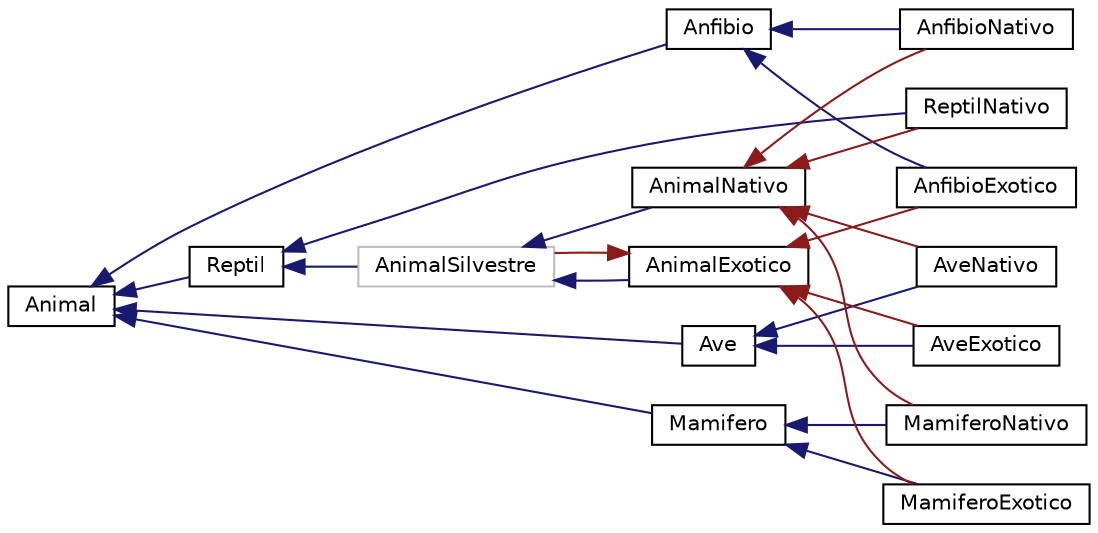 digraph "Gráfico de Hierarquia de Classes"
{
  edge [fontname="Helvetica",fontsize="10",labelfontname="Helvetica",labelfontsize="10"];
  node [fontname="Helvetica",fontsize="10",shape=record];
  rankdir="LR";
  Node15 [label="Animal",height=0.2,width=0.4,color="black", fillcolor="white", style="filled",URL="$classAnimal.html"];
  Node15 -> Node16 [dir="back",color="midnightblue",fontsize="10",style="solid",fontname="Helvetica"];
  Node16 [label="Anfibio",height=0.2,width=0.4,color="black", fillcolor="white", style="filled",URL="$classAnfibio.html"];
  Node16 -> Node1 [dir="back",color="midnightblue",fontsize="10",style="solid",fontname="Helvetica"];
  Node1 [label="AnfibioExotico",height=0.2,width=0.4,color="black", fillcolor="white", style="filled",URL="$classAnfibioExotico.html"];
  Node16 -> Node11 [dir="back",color="midnightblue",fontsize="10",style="solid",fontname="Helvetica"];
  Node11 [label="AnfibioNativo",height=0.2,width=0.4,color="black", fillcolor="white", style="filled",URL="$classAnfibioNativo.html"];
  Node15 -> Node17 [dir="back",color="midnightblue",fontsize="10",style="solid",fontname="Helvetica"];
  Node17 [label="Ave",height=0.2,width=0.4,color="black", fillcolor="white", style="filled",URL="$classAve.html"];
  Node17 -> Node2 [dir="back",color="midnightblue",fontsize="10",style="solid",fontname="Helvetica"];
  Node2 [label="AveExotico",height=0.2,width=0.4,color="black", fillcolor="white", style="filled",URL="$classAveExotico.html"];
  Node17 -> Node12 [dir="back",color="midnightblue",fontsize="10",style="solid",fontname="Helvetica"];
  Node12 [label="AveNativo",height=0.2,width=0.4,color="black", fillcolor="white", style="filled",URL="$classAveNativo.html"];
  Node15 -> Node18 [dir="back",color="midnightblue",fontsize="10",style="solid",fontname="Helvetica"];
  Node18 [label="Mamifero",height=0.2,width=0.4,color="black", fillcolor="white", style="filled",URL="$classMamifero.html"];
  Node18 -> Node3 [dir="back",color="midnightblue",fontsize="10",style="solid",fontname="Helvetica"];
  Node3 [label="MamiferoExotico",height=0.2,width=0.4,color="black", fillcolor="white", style="filled",URL="$classMamiferoExotico.html"];
  Node18 -> Node13 [dir="back",color="midnightblue",fontsize="10",style="solid",fontname="Helvetica"];
  Node13 [label="MamiferoNativo",height=0.2,width=0.4,color="black", fillcolor="white", style="filled",URL="$classMamiferoNativo.html"];
  Node15 -> Node19 [dir="back",color="midnightblue",fontsize="10",style="solid",fontname="Helvetica"];
  Node19 [label="Reptil",height=0.2,width=0.4,color="black", fillcolor="white", style="filled",URL="$classReptil.html"];
  Node19 -> Node4 [dir="back",color="midnightblue",fontsize="10",style="solid",fontname="Helvetica"];
  Node4 [label="ReptilExotico",height=0.2,width=0.4,color="black", fillcolor="white", style="filled",URL="$classReptilExotico.html"];
  Node19 -> Node14 [dir="back",color="midnightblue",fontsize="10",style="solid",fontname="Helvetica"];
  Node14 [label="ReptilNativo",height=0.2,width=0.4,color="black", fillcolor="white", style="filled",URL="$classReptilNativo.html"];
  Node4 [label="AnimalSilvestre",height=0.2,width=0.4,color="grey75", fillcolor="white", style="filled"];
  Node4 -> Node0 [dir="back",color="midnightblue",fontsize="10",style="solid",fontname="Helvetica"];
  Node0 [label="AnimalExotico",height=0.2,width=0.4,color="black", fillcolor="white", style="filled",URL="$classAnimalExotico.html"];
  Node0 -> Node1 [dir="back",color="firebrick4",fontsize="10",style="solid",fontname="Helvetica"];
  Node0 -> Node2 [dir="back",color="firebrick4",fontsize="10",style="solid",fontname="Helvetica"];
  Node0 -> Node3 [dir="back",color="firebrick4",fontsize="10",style="solid",fontname="Helvetica"];
  Node0 -> Node4 [dir="back",color="firebrick4",fontsize="10",style="solid",fontname="Helvetica"];
  Node4 -> Node10 [dir="back",color="midnightblue",fontsize="10",style="solid",fontname="Helvetica"];
  Node10 [label="AnimalNativo",height=0.2,width=0.4,color="black", fillcolor="white", style="filled",URL="$classAnimalNativo.html"];
  Node10 -> Node11 [dir="back",color="firebrick4",fontsize="10",style="solid",fontname="Helvetica"];
  Node10 -> Node12 [dir="back",color="firebrick4",fontsize="10",style="solid",fontname="Helvetica"];
  Node10 -> Node13 [dir="back",color="firebrick4",fontsize="10",style="solid",fontname="Helvetica"];
  Node10 -> Node14 [dir="back",color="firebrick4",fontsize="10",style="solid",fontname="Helvetica"];
}
